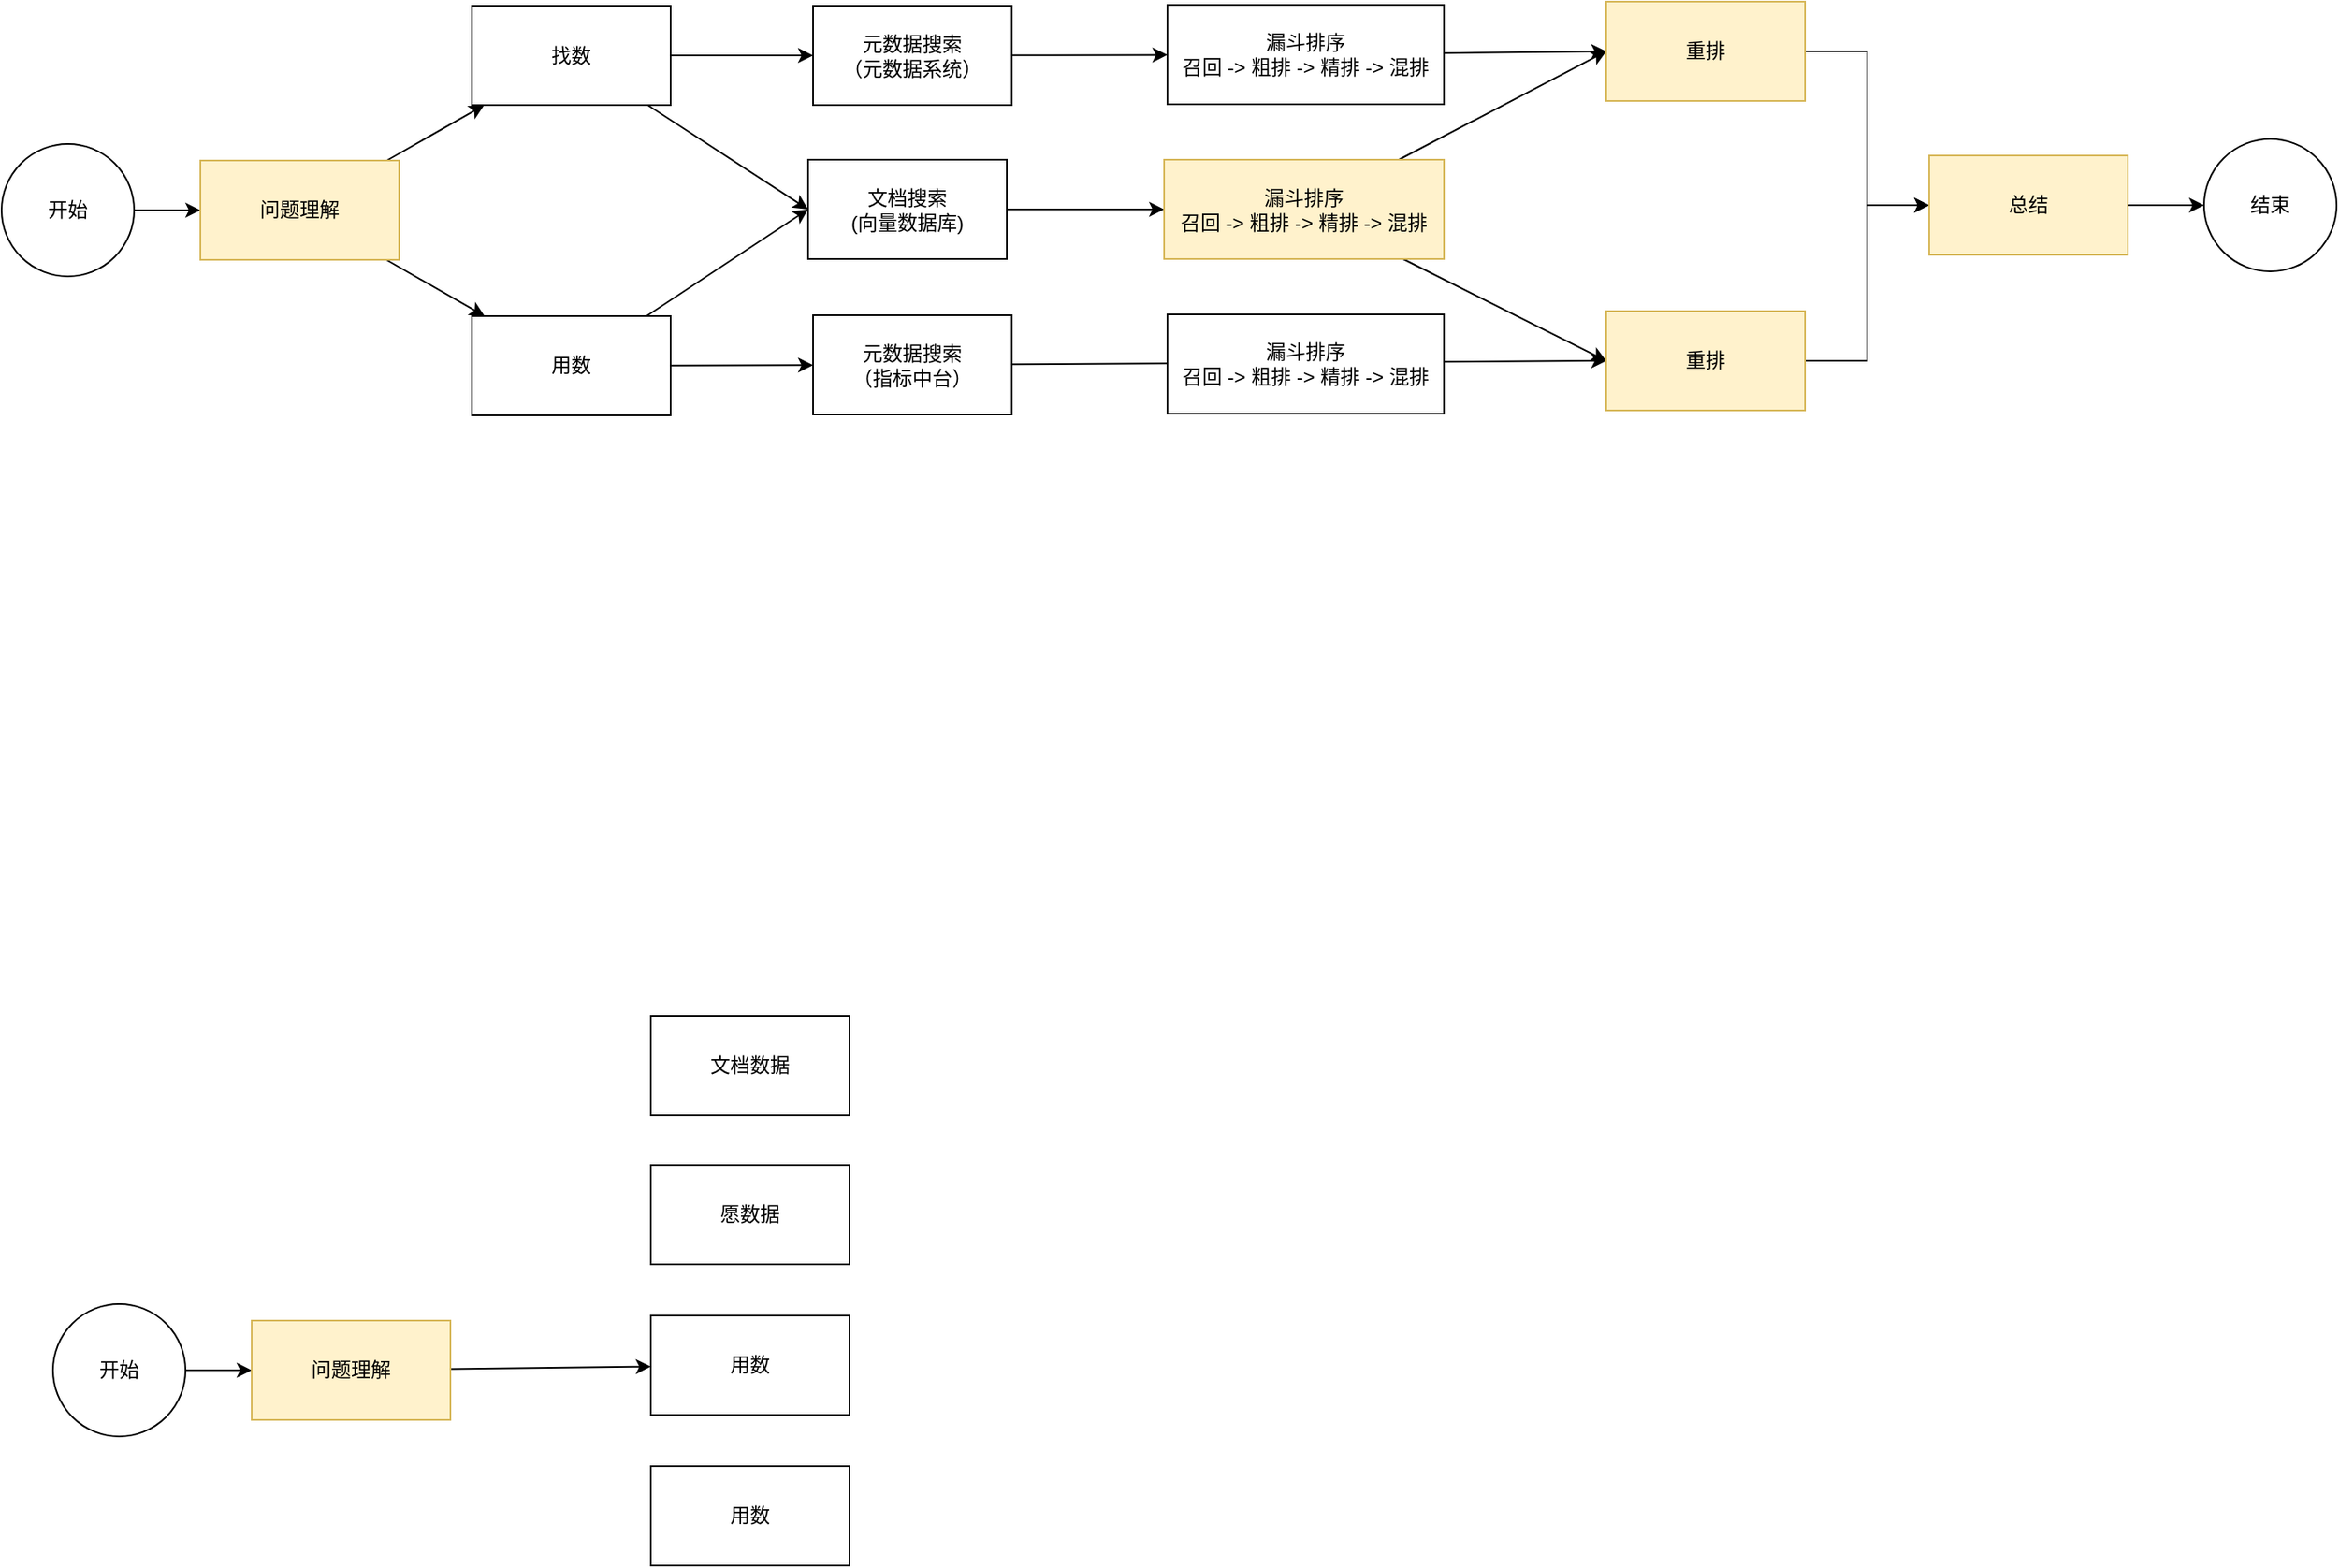 <mxfile version="24.6.5" type="github">
  <diagram id="C5RBs43oDa-KdzZeNtuy" name="Page-1">
    <mxGraphModel dx="2056" dy="979" grid="0" gridSize="10" guides="1" tooltips="1" connect="1" arrows="1" fold="1" page="0" pageScale="1" pageWidth="827" pageHeight="1169" math="0" shadow="0">
      <root>
        <mxCell id="WIyWlLk6GJQsqaUBKTNV-0" />
        <mxCell id="WIyWlLk6GJQsqaUBKTNV-1" parent="WIyWlLk6GJQsqaUBKTNV-0" />
        <mxCell id="tbKcV42rWtBoktEInjHZ-3" value="" style="edgeStyle=orthogonalEdgeStyle;rounded=0;orthogonalLoop=1;jettySize=auto;html=1;" edge="1" parent="WIyWlLk6GJQsqaUBKTNV-1" source="tbKcV42rWtBoktEInjHZ-1" target="tbKcV42rWtBoktEInjHZ-2">
          <mxGeometry relative="1" as="geometry" />
        </mxCell>
        <mxCell id="tbKcV42rWtBoktEInjHZ-1" value="开始" style="ellipse;whiteSpace=wrap;html=1;aspect=fixed;" vertex="1" parent="WIyWlLk6GJQsqaUBKTNV-1">
          <mxGeometry x="-170" y="270" width="80" height="80" as="geometry" />
        </mxCell>
        <mxCell id="tbKcV42rWtBoktEInjHZ-5" value="" style="rounded=0;orthogonalLoop=1;jettySize=auto;html=1;" edge="1" parent="WIyWlLk6GJQsqaUBKTNV-1" source="tbKcV42rWtBoktEInjHZ-2" target="tbKcV42rWtBoktEInjHZ-4">
          <mxGeometry relative="1" as="geometry" />
        </mxCell>
        <mxCell id="tbKcV42rWtBoktEInjHZ-7" value="" style="rounded=0;orthogonalLoop=1;jettySize=auto;html=1;" edge="1" parent="WIyWlLk6GJQsqaUBKTNV-1" source="tbKcV42rWtBoktEInjHZ-2" target="tbKcV42rWtBoktEInjHZ-6">
          <mxGeometry relative="1" as="geometry" />
        </mxCell>
        <mxCell id="tbKcV42rWtBoktEInjHZ-2" value="问题理解" style="whiteSpace=wrap;html=1;fillColor=#fff2cc;strokeColor=#d6b656;" vertex="1" parent="WIyWlLk6GJQsqaUBKTNV-1">
          <mxGeometry x="-50" y="280" width="120" height="60" as="geometry" />
        </mxCell>
        <mxCell id="tbKcV42rWtBoktEInjHZ-9" value="" style="rounded=0;orthogonalLoop=1;jettySize=auto;html=1;" edge="1" parent="WIyWlLk6GJQsqaUBKTNV-1" source="tbKcV42rWtBoktEInjHZ-42" target="tbKcV42rWtBoktEInjHZ-8">
          <mxGeometry relative="1" as="geometry" />
        </mxCell>
        <mxCell id="tbKcV42rWtBoktEInjHZ-17" style="rounded=0;orthogonalLoop=1;jettySize=auto;html=1;entryX=0;entryY=0.5;entryDx=0;entryDy=0;" edge="1" parent="WIyWlLk6GJQsqaUBKTNV-1" source="tbKcV42rWtBoktEInjHZ-4" target="tbKcV42rWtBoktEInjHZ-16">
          <mxGeometry relative="1" as="geometry" />
        </mxCell>
        <mxCell id="tbKcV42rWtBoktEInjHZ-4" value="找数" style="whiteSpace=wrap;html=1;" vertex="1" parent="WIyWlLk6GJQsqaUBKTNV-1">
          <mxGeometry x="114" y="186.5" width="120" height="60" as="geometry" />
        </mxCell>
        <mxCell id="tbKcV42rWtBoktEInjHZ-15" style="rounded=0;orthogonalLoop=1;jettySize=auto;html=1;" edge="1" parent="WIyWlLk6GJQsqaUBKTNV-1" source="tbKcV42rWtBoktEInjHZ-6" target="tbKcV42rWtBoktEInjHZ-14">
          <mxGeometry relative="1" as="geometry" />
        </mxCell>
        <mxCell id="tbKcV42rWtBoktEInjHZ-18" style="rounded=0;orthogonalLoop=1;jettySize=auto;html=1;entryX=0;entryY=0.5;entryDx=0;entryDy=0;" edge="1" parent="WIyWlLk6GJQsqaUBKTNV-1" source="tbKcV42rWtBoktEInjHZ-6" target="tbKcV42rWtBoktEInjHZ-16">
          <mxGeometry relative="1" as="geometry" />
        </mxCell>
        <mxCell id="tbKcV42rWtBoktEInjHZ-6" value="用数" style="whiteSpace=wrap;html=1;" vertex="1" parent="WIyWlLk6GJQsqaUBKTNV-1">
          <mxGeometry x="114" y="374" width="120" height="60" as="geometry" />
        </mxCell>
        <mxCell id="tbKcV42rWtBoktEInjHZ-13" style="edgeStyle=orthogonalEdgeStyle;rounded=0;orthogonalLoop=1;jettySize=auto;html=1;entryX=0;entryY=0.5;entryDx=0;entryDy=0;exitX=1;exitY=0.5;exitDx=0;exitDy=0;" edge="1" parent="WIyWlLk6GJQsqaUBKTNV-1" source="tbKcV42rWtBoktEInjHZ-16" target="tbKcV42rWtBoktEInjHZ-12">
          <mxGeometry relative="1" as="geometry" />
        </mxCell>
        <mxCell id="tbKcV42rWtBoktEInjHZ-20" style="rounded=0;orthogonalLoop=1;jettySize=auto;html=1;entryX=0;entryY=0.5;entryDx=0;entryDy=0;" edge="1" parent="WIyWlLk6GJQsqaUBKTNV-1" source="tbKcV42rWtBoktEInjHZ-8" target="tbKcV42rWtBoktEInjHZ-19">
          <mxGeometry relative="1" as="geometry" />
        </mxCell>
        <mxCell id="tbKcV42rWtBoktEInjHZ-8" value="漏斗排序&lt;div&gt;&lt;span style=&quot;background-color: initial; white-space: pre;&quot; class=&quot;text-only&quot;&gt;召回 -&amp;gt; 粗排 -&amp;gt; 精排 &lt;/span&gt;&lt;span style=&quot;white-space: pre;&quot;&gt;-&amp;gt; &lt;/span&gt;&lt;span style=&quot;background-color: initial; white-space: pre;&quot; class=&quot;text-only text-with-abbreviation text-with-abbreviation-bottomline&quot;&gt;混排&lt;/span&gt;&lt;br&gt;&lt;/div&gt;" style="whiteSpace=wrap;html=1;" vertex="1" parent="WIyWlLk6GJQsqaUBKTNV-1">
          <mxGeometry x="534" y="186" width="167" height="60" as="geometry" />
        </mxCell>
        <mxCell id="tbKcV42rWtBoktEInjHZ-21" style="rounded=0;orthogonalLoop=1;jettySize=auto;html=1;entryX=0;entryY=0.5;entryDx=0;entryDy=0;" edge="1" parent="WIyWlLk6GJQsqaUBKTNV-1" source="tbKcV42rWtBoktEInjHZ-12" target="tbKcV42rWtBoktEInjHZ-19">
          <mxGeometry relative="1" as="geometry" />
        </mxCell>
        <mxCell id="tbKcV42rWtBoktEInjHZ-23" style="rounded=0;orthogonalLoop=1;jettySize=auto;html=1;entryX=0;entryY=0.5;entryDx=0;entryDy=0;" edge="1" parent="WIyWlLk6GJQsqaUBKTNV-1" source="tbKcV42rWtBoktEInjHZ-12" target="tbKcV42rWtBoktEInjHZ-22">
          <mxGeometry relative="1" as="geometry">
            <mxPoint x="759.9" y="364.5" as="sourcePoint" />
          </mxGeometry>
        </mxCell>
        <mxCell id="tbKcV42rWtBoktEInjHZ-12" value="&lt;div&gt;漏斗排序&lt;div&gt;&lt;span style=&quot;background-color: initial; white-space: pre;&quot; class=&quot;text-only&quot;&gt;召回 -&amp;gt; 粗排 -&amp;gt; 精排 &lt;/span&gt;&lt;span style=&quot;white-space: pre;&quot;&gt;-&amp;gt; &lt;/span&gt;&lt;span style=&quot;background-color: initial; white-space: pre;&quot; class=&quot;text-only text-with-abbreviation text-with-abbreviation-bottomline&quot;&gt;混排&lt;/span&gt;&lt;/div&gt;&lt;/div&gt;" style="whiteSpace=wrap;html=1;fillColor=#fff2cc;strokeColor=#d6b656;" vertex="1" parent="WIyWlLk6GJQsqaUBKTNV-1">
          <mxGeometry x="532" y="279.5" width="169" height="60" as="geometry" />
        </mxCell>
        <mxCell id="tbKcV42rWtBoktEInjHZ-24" style="rounded=0;orthogonalLoop=1;jettySize=auto;html=1;entryX=0;entryY=0.5;entryDx=0;entryDy=0;" edge="1" parent="WIyWlLk6GJQsqaUBKTNV-1" source="tbKcV42rWtBoktEInjHZ-14" target="tbKcV42rWtBoktEInjHZ-22">
          <mxGeometry relative="1" as="geometry" />
        </mxCell>
        <mxCell id="tbKcV42rWtBoktEInjHZ-14" value="元数据搜索&lt;div&gt;（指标中台）&lt;/div&gt;" style="whiteSpace=wrap;html=1;" vertex="1" parent="WIyWlLk6GJQsqaUBKTNV-1">
          <mxGeometry x="320" y="373.5" width="120" height="60" as="geometry" />
        </mxCell>
        <mxCell id="tbKcV42rWtBoktEInjHZ-16" value="文档搜索&lt;div&gt;(&lt;span style=&quot;background-color: initial;&quot;&gt;向量数据库&lt;/span&gt;&lt;span style=&quot;background-color: initial;&quot;&gt;)&lt;/span&gt;&lt;/div&gt;" style="whiteSpace=wrap;html=1;" vertex="1" parent="WIyWlLk6GJQsqaUBKTNV-1">
          <mxGeometry x="317" y="279.5" width="120" height="60" as="geometry" />
        </mxCell>
        <mxCell id="tbKcV42rWtBoktEInjHZ-26" style="edgeStyle=orthogonalEdgeStyle;rounded=0;orthogonalLoop=1;jettySize=auto;html=1;entryX=0;entryY=0.5;entryDx=0;entryDy=0;" edge="1" parent="WIyWlLk6GJQsqaUBKTNV-1" source="tbKcV42rWtBoktEInjHZ-19" target="tbKcV42rWtBoktEInjHZ-25">
          <mxGeometry relative="1" as="geometry" />
        </mxCell>
        <mxCell id="tbKcV42rWtBoktEInjHZ-19" value="重排" style="whiteSpace=wrap;html=1;fillColor=#fff2cc;strokeColor=#d6b656;" vertex="1" parent="WIyWlLk6GJQsqaUBKTNV-1">
          <mxGeometry x="799" y="184" width="120" height="60" as="geometry" />
        </mxCell>
        <mxCell id="tbKcV42rWtBoktEInjHZ-27" style="edgeStyle=orthogonalEdgeStyle;rounded=0;orthogonalLoop=1;jettySize=auto;html=1;entryX=0;entryY=0.5;entryDx=0;entryDy=0;" edge="1" parent="WIyWlLk6GJQsqaUBKTNV-1" source="tbKcV42rWtBoktEInjHZ-22" target="tbKcV42rWtBoktEInjHZ-25">
          <mxGeometry relative="1" as="geometry" />
        </mxCell>
        <mxCell id="tbKcV42rWtBoktEInjHZ-22" value="重排" style="whiteSpace=wrap;html=1;fillColor=#fff2cc;strokeColor=#d6b656;" vertex="1" parent="WIyWlLk6GJQsqaUBKTNV-1">
          <mxGeometry x="799" y="371" width="120" height="60" as="geometry" />
        </mxCell>
        <mxCell id="tbKcV42rWtBoktEInjHZ-31" style="edgeStyle=orthogonalEdgeStyle;rounded=0;orthogonalLoop=1;jettySize=auto;html=1;entryX=0;entryY=0.5;entryDx=0;entryDy=0;" edge="1" parent="WIyWlLk6GJQsqaUBKTNV-1" source="tbKcV42rWtBoktEInjHZ-25" target="tbKcV42rWtBoktEInjHZ-30">
          <mxGeometry relative="1" as="geometry" />
        </mxCell>
        <mxCell id="tbKcV42rWtBoktEInjHZ-25" value="总结" style="whiteSpace=wrap;html=1;fillColor=#fff2cc;strokeColor=#d6b656;" vertex="1" parent="WIyWlLk6GJQsqaUBKTNV-1">
          <mxGeometry x="994" y="277" width="120" height="60" as="geometry" />
        </mxCell>
        <mxCell id="tbKcV42rWtBoktEInjHZ-30" value="结束" style="ellipse;whiteSpace=wrap;html=1;aspect=fixed;" vertex="1" parent="WIyWlLk6GJQsqaUBKTNV-1">
          <mxGeometry x="1160" y="267" width="80" height="80" as="geometry" />
        </mxCell>
        <mxCell id="tbKcV42rWtBoktEInjHZ-32" value="" style="edgeStyle=orthogonalEdgeStyle;rounded=0;orthogonalLoop=1;jettySize=auto;html=1;" edge="1" parent="WIyWlLk6GJQsqaUBKTNV-1" source="tbKcV42rWtBoktEInjHZ-33" target="tbKcV42rWtBoktEInjHZ-36">
          <mxGeometry relative="1" as="geometry" />
        </mxCell>
        <mxCell id="tbKcV42rWtBoktEInjHZ-33" value="开始" style="ellipse;whiteSpace=wrap;html=1;aspect=fixed;" vertex="1" parent="WIyWlLk6GJQsqaUBKTNV-1">
          <mxGeometry x="-139" y="971" width="80" height="80" as="geometry" />
        </mxCell>
        <mxCell id="tbKcV42rWtBoktEInjHZ-35" value="" style="rounded=0;orthogonalLoop=1;jettySize=auto;html=1;" edge="1" parent="WIyWlLk6GJQsqaUBKTNV-1" source="tbKcV42rWtBoktEInjHZ-36" target="tbKcV42rWtBoktEInjHZ-38">
          <mxGeometry relative="1" as="geometry" />
        </mxCell>
        <mxCell id="tbKcV42rWtBoktEInjHZ-36" value="问题理解" style="whiteSpace=wrap;html=1;fillColor=#fff2cc;strokeColor=#d6b656;" vertex="1" parent="WIyWlLk6GJQsqaUBKTNV-1">
          <mxGeometry x="-19" y="981" width="120" height="60" as="geometry" />
        </mxCell>
        <mxCell id="tbKcV42rWtBoktEInjHZ-38" value="用数" style="whiteSpace=wrap;html=1;" vertex="1" parent="WIyWlLk6GJQsqaUBKTNV-1">
          <mxGeometry x="222" y="978" width="120" height="60" as="geometry" />
        </mxCell>
        <mxCell id="tbKcV42rWtBoktEInjHZ-39" value="愿数据" style="whiteSpace=wrap;html=1;" vertex="1" parent="WIyWlLk6GJQsqaUBKTNV-1">
          <mxGeometry x="222" y="887" width="120" height="60" as="geometry" />
        </mxCell>
        <mxCell id="tbKcV42rWtBoktEInjHZ-40" value="用数" style="whiteSpace=wrap;html=1;" vertex="1" parent="WIyWlLk6GJQsqaUBKTNV-1">
          <mxGeometry x="222" y="1069" width="120" height="60" as="geometry" />
        </mxCell>
        <mxCell id="tbKcV42rWtBoktEInjHZ-41" value="文档数据" style="whiteSpace=wrap;html=1;" vertex="1" parent="WIyWlLk6GJQsqaUBKTNV-1">
          <mxGeometry x="222" y="797" width="120" height="60" as="geometry" />
        </mxCell>
        <mxCell id="tbKcV42rWtBoktEInjHZ-43" value="" style="rounded=0;orthogonalLoop=1;jettySize=auto;html=1;" edge="1" parent="WIyWlLk6GJQsqaUBKTNV-1" source="tbKcV42rWtBoktEInjHZ-4" target="tbKcV42rWtBoktEInjHZ-42">
          <mxGeometry relative="1" as="geometry">
            <mxPoint x="234" y="218" as="sourcePoint" />
            <mxPoint x="627" y="172" as="targetPoint" />
          </mxGeometry>
        </mxCell>
        <mxCell id="tbKcV42rWtBoktEInjHZ-42" value="元数据搜索&lt;div&gt;（元数据系统）&lt;/div&gt;" style="whiteSpace=wrap;html=1;" vertex="1" parent="WIyWlLk6GJQsqaUBKTNV-1">
          <mxGeometry x="320" y="186.5" width="120" height="60" as="geometry" />
        </mxCell>
        <mxCell id="tbKcV42rWtBoktEInjHZ-46" value="漏斗排序&lt;div&gt;&lt;span style=&quot;background-color: initial; white-space: pre;&quot; class=&quot;text-only&quot;&gt;召回 -&amp;gt; 粗排 -&amp;gt; 精排 &lt;/span&gt;&lt;span style=&quot;white-space: pre;&quot;&gt;-&amp;gt; &lt;/span&gt;&lt;span style=&quot;background-color: initial; white-space: pre;&quot; class=&quot;text-only text-with-abbreviation text-with-abbreviation-bottomline&quot;&gt;混排&lt;/span&gt;&lt;br&gt;&lt;/div&gt;" style="whiteSpace=wrap;html=1;" vertex="1" parent="WIyWlLk6GJQsqaUBKTNV-1">
          <mxGeometry x="534" y="373" width="167" height="60" as="geometry" />
        </mxCell>
      </root>
    </mxGraphModel>
  </diagram>
</mxfile>
